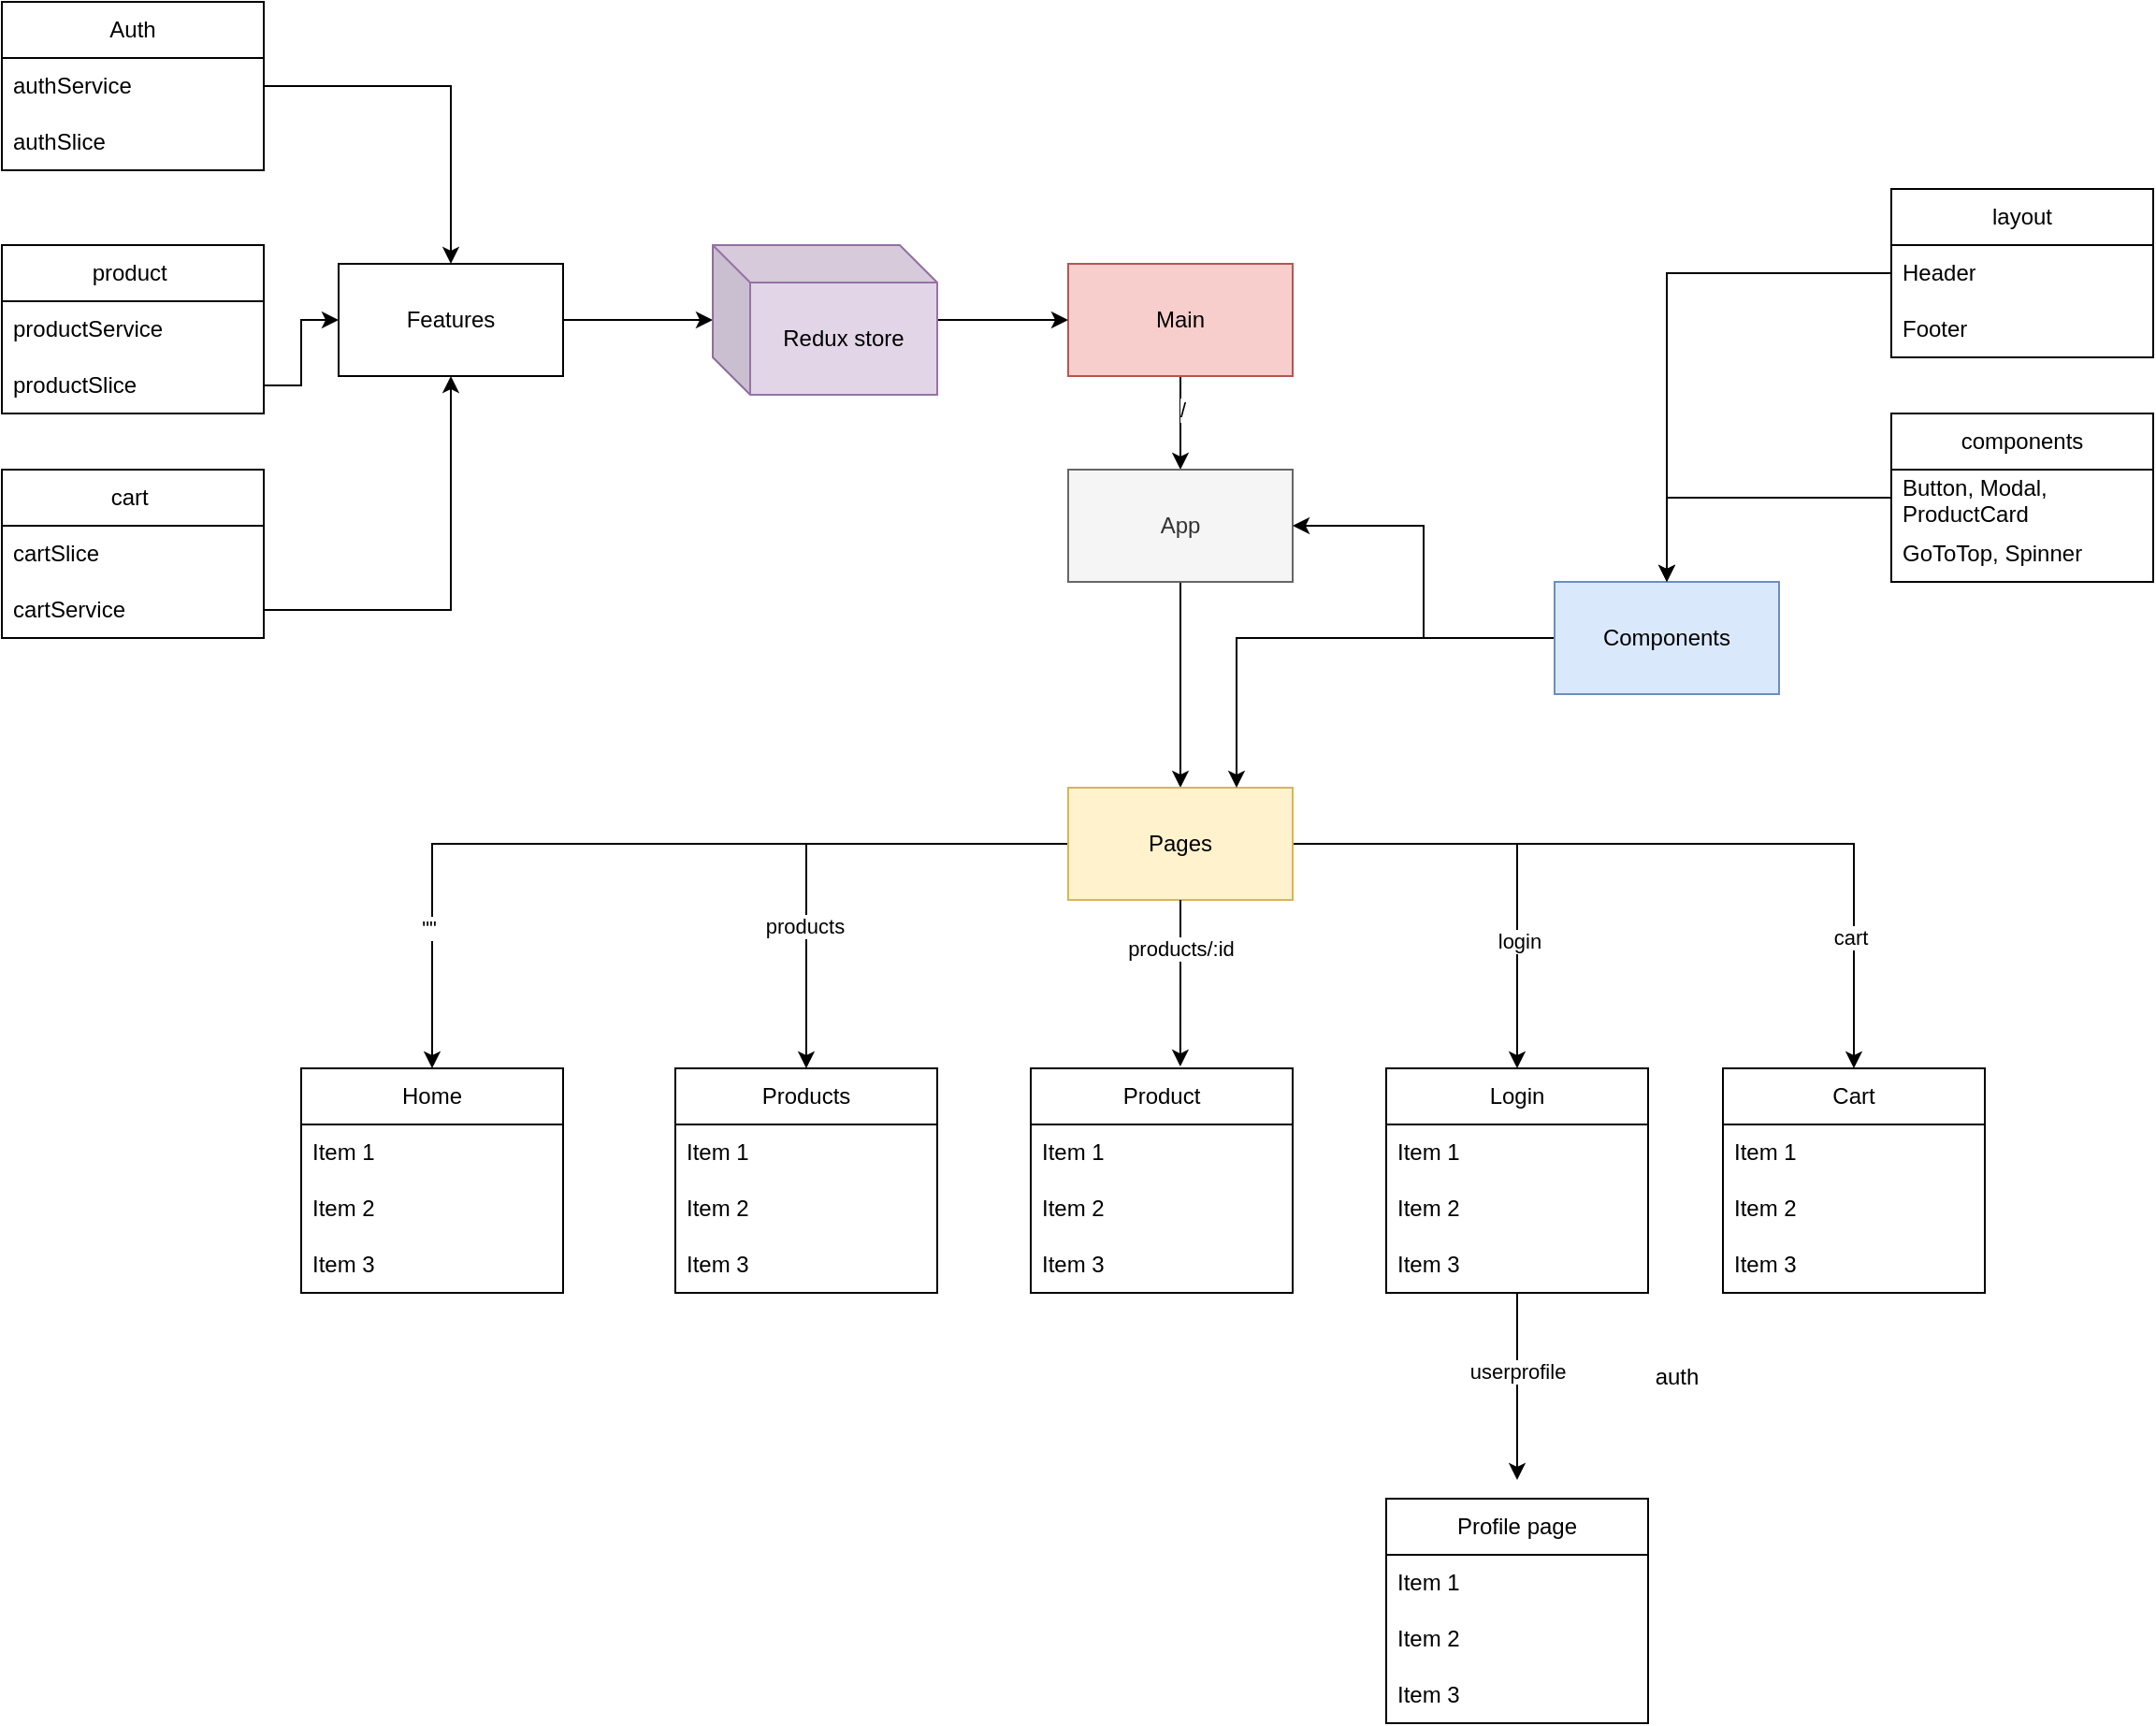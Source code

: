 <mxfile version="23.1.4" type="device">
  <diagram name="Page-1" id="5aWm3zN48h-_Tf-v67XO">
    <mxGraphModel dx="2449" dy="2105" grid="1" gridSize="10" guides="1" tooltips="1" connect="1" arrows="1" fold="1" page="1" pageScale="1" pageWidth="827" pageHeight="1169" math="0" shadow="0">
      <root>
        <mxCell id="0" />
        <mxCell id="1" parent="0" />
        <mxCell id="c6CzqOumU8H22PDUcd0Y-3" value="" style="edgeStyle=orthogonalEdgeStyle;rounded=0;orthogonalLoop=1;jettySize=auto;html=1;" edge="1" parent="1" source="c6CzqOumU8H22PDUcd0Y-1" target="c6CzqOumU8H22PDUcd0Y-2">
          <mxGeometry relative="1" as="geometry" />
        </mxCell>
        <mxCell id="c6CzqOumU8H22PDUcd0Y-59" value="/" style="edgeLabel;html=1;align=center;verticalAlign=middle;resizable=0;points=[];" vertex="1" connectable="0" parent="c6CzqOumU8H22PDUcd0Y-3">
          <mxGeometry x="-0.28" y="1" relative="1" as="geometry">
            <mxPoint as="offset" />
          </mxGeometry>
        </mxCell>
        <mxCell id="c6CzqOumU8H22PDUcd0Y-1" value="Main" style="rounded=0;whiteSpace=wrap;html=1;fillColor=#f8cecc;strokeColor=#b85450;" vertex="1" parent="1">
          <mxGeometry x="490" y="40" width="120" height="60" as="geometry" />
        </mxCell>
        <mxCell id="c6CzqOumU8H22PDUcd0Y-5" value="" style="edgeStyle=orthogonalEdgeStyle;rounded=0;orthogonalLoop=1;jettySize=auto;html=1;" edge="1" parent="1" source="c6CzqOumU8H22PDUcd0Y-2" target="c6CzqOumU8H22PDUcd0Y-4">
          <mxGeometry relative="1" as="geometry" />
        </mxCell>
        <mxCell id="c6CzqOumU8H22PDUcd0Y-2" value="App" style="rounded=0;whiteSpace=wrap;html=1;fillColor=#f5f5f5;strokeColor=#666666;fontColor=#333333;" vertex="1" parent="1">
          <mxGeometry x="490" y="150" width="120" height="60" as="geometry" />
        </mxCell>
        <mxCell id="c6CzqOumU8H22PDUcd0Y-10" style="edgeStyle=orthogonalEdgeStyle;rounded=0;orthogonalLoop=1;jettySize=auto;html=1;" edge="1" parent="1" source="c6CzqOumU8H22PDUcd0Y-4" target="c6CzqOumU8H22PDUcd0Y-6">
          <mxGeometry relative="1" as="geometry" />
        </mxCell>
        <mxCell id="c6CzqOumU8H22PDUcd0Y-54" value="&quot;&quot;" style="edgeLabel;html=1;align=center;verticalAlign=middle;resizable=0;points=[];" vertex="1" connectable="0" parent="c6CzqOumU8H22PDUcd0Y-10">
          <mxGeometry x="0.674" y="-2" relative="1" as="geometry">
            <mxPoint as="offset" />
          </mxGeometry>
        </mxCell>
        <mxCell id="c6CzqOumU8H22PDUcd0Y-29" style="edgeStyle=orthogonalEdgeStyle;rounded=0;orthogonalLoop=1;jettySize=auto;html=1;entryX=0.5;entryY=0;entryDx=0;entryDy=0;" edge="1" parent="1" source="c6CzqOumU8H22PDUcd0Y-4" target="c6CzqOumU8H22PDUcd0Y-12">
          <mxGeometry relative="1" as="geometry" />
        </mxCell>
        <mxCell id="c6CzqOumU8H22PDUcd0Y-55" value="products" style="edgeLabel;html=1;align=center;verticalAlign=middle;resizable=0;points=[];" vertex="1" connectable="0" parent="c6CzqOumU8H22PDUcd0Y-29">
          <mxGeometry x="0.415" y="-1" relative="1" as="geometry">
            <mxPoint as="offset" />
          </mxGeometry>
        </mxCell>
        <mxCell id="c6CzqOumU8H22PDUcd0Y-30" style="edgeStyle=orthogonalEdgeStyle;rounded=0;orthogonalLoop=1;jettySize=auto;html=1;entryX=0.5;entryY=0;entryDx=0;entryDy=0;" edge="1" parent="1" source="c6CzqOumU8H22PDUcd0Y-4" target="c6CzqOumU8H22PDUcd0Y-20">
          <mxGeometry relative="1" as="geometry" />
        </mxCell>
        <mxCell id="c6CzqOumU8H22PDUcd0Y-68" value="login" style="edgeLabel;html=1;align=center;verticalAlign=middle;resizable=0;points=[];" vertex="1" connectable="0" parent="c6CzqOumU8H22PDUcd0Y-30">
          <mxGeometry x="0.428" y="1" relative="1" as="geometry">
            <mxPoint as="offset" />
          </mxGeometry>
        </mxCell>
        <mxCell id="c6CzqOumU8H22PDUcd0Y-31" style="edgeStyle=orthogonalEdgeStyle;rounded=0;orthogonalLoop=1;jettySize=auto;html=1;entryX=0.5;entryY=0;entryDx=0;entryDy=0;" edge="1" parent="1" source="c6CzqOumU8H22PDUcd0Y-4" target="c6CzqOumU8H22PDUcd0Y-24">
          <mxGeometry relative="1" as="geometry" />
        </mxCell>
        <mxCell id="c6CzqOumU8H22PDUcd0Y-69" value="cart" style="edgeLabel;html=1;align=center;verticalAlign=middle;resizable=0;points=[];" vertex="1" connectable="0" parent="c6CzqOumU8H22PDUcd0Y-31">
          <mxGeometry x="0.665" y="-2" relative="1" as="geometry">
            <mxPoint as="offset" />
          </mxGeometry>
        </mxCell>
        <mxCell id="c6CzqOumU8H22PDUcd0Y-4" value="Pages" style="rounded=0;whiteSpace=wrap;html=1;fillColor=#fff2cc;strokeColor=#d6b656;" vertex="1" parent="1">
          <mxGeometry x="490" y="320" width="120" height="60" as="geometry" />
        </mxCell>
        <mxCell id="c6CzqOumU8H22PDUcd0Y-6" value="Home" style="swimlane;fontStyle=0;childLayout=stackLayout;horizontal=1;startSize=30;horizontalStack=0;resizeParent=1;resizeParentMax=0;resizeLast=0;collapsible=1;marginBottom=0;whiteSpace=wrap;html=1;" vertex="1" parent="1">
          <mxGeometry x="80" y="470" width="140" height="120" as="geometry" />
        </mxCell>
        <mxCell id="c6CzqOumU8H22PDUcd0Y-7" value="Item 1" style="text;strokeColor=none;fillColor=none;align=left;verticalAlign=middle;spacingLeft=4;spacingRight=4;overflow=hidden;points=[[0,0.5],[1,0.5]];portConstraint=eastwest;rotatable=0;whiteSpace=wrap;html=1;" vertex="1" parent="c6CzqOumU8H22PDUcd0Y-6">
          <mxGeometry y="30" width="140" height="30" as="geometry" />
        </mxCell>
        <mxCell id="c6CzqOumU8H22PDUcd0Y-8" value="Item 2" style="text;strokeColor=none;fillColor=none;align=left;verticalAlign=middle;spacingLeft=4;spacingRight=4;overflow=hidden;points=[[0,0.5],[1,0.5]];portConstraint=eastwest;rotatable=0;whiteSpace=wrap;html=1;" vertex="1" parent="c6CzqOumU8H22PDUcd0Y-6">
          <mxGeometry y="60" width="140" height="30" as="geometry" />
        </mxCell>
        <mxCell id="c6CzqOumU8H22PDUcd0Y-9" value="Item 3" style="text;strokeColor=none;fillColor=none;align=left;verticalAlign=middle;spacingLeft=4;spacingRight=4;overflow=hidden;points=[[0,0.5],[1,0.5]];portConstraint=eastwest;rotatable=0;whiteSpace=wrap;html=1;" vertex="1" parent="c6CzqOumU8H22PDUcd0Y-6">
          <mxGeometry y="90" width="140" height="30" as="geometry" />
        </mxCell>
        <mxCell id="c6CzqOumU8H22PDUcd0Y-12" value="Products" style="swimlane;fontStyle=0;childLayout=stackLayout;horizontal=1;startSize=30;horizontalStack=0;resizeParent=1;resizeParentMax=0;resizeLast=0;collapsible=1;marginBottom=0;whiteSpace=wrap;html=1;" vertex="1" parent="1">
          <mxGeometry x="280" y="470" width="140" height="120" as="geometry" />
        </mxCell>
        <mxCell id="c6CzqOumU8H22PDUcd0Y-13" value="Item 1" style="text;strokeColor=none;fillColor=none;align=left;verticalAlign=middle;spacingLeft=4;spacingRight=4;overflow=hidden;points=[[0,0.5],[1,0.5]];portConstraint=eastwest;rotatable=0;whiteSpace=wrap;html=1;" vertex="1" parent="c6CzqOumU8H22PDUcd0Y-12">
          <mxGeometry y="30" width="140" height="30" as="geometry" />
        </mxCell>
        <mxCell id="c6CzqOumU8H22PDUcd0Y-14" value="Item 2" style="text;strokeColor=none;fillColor=none;align=left;verticalAlign=middle;spacingLeft=4;spacingRight=4;overflow=hidden;points=[[0,0.5],[1,0.5]];portConstraint=eastwest;rotatable=0;whiteSpace=wrap;html=1;" vertex="1" parent="c6CzqOumU8H22PDUcd0Y-12">
          <mxGeometry y="60" width="140" height="30" as="geometry" />
        </mxCell>
        <mxCell id="c6CzqOumU8H22PDUcd0Y-15" value="Item 3" style="text;strokeColor=none;fillColor=none;align=left;verticalAlign=middle;spacingLeft=4;spacingRight=4;overflow=hidden;points=[[0,0.5],[1,0.5]];portConstraint=eastwest;rotatable=0;whiteSpace=wrap;html=1;" vertex="1" parent="c6CzqOumU8H22PDUcd0Y-12">
          <mxGeometry y="90" width="140" height="30" as="geometry" />
        </mxCell>
        <mxCell id="c6CzqOumU8H22PDUcd0Y-16" value="Product" style="swimlane;fontStyle=0;childLayout=stackLayout;horizontal=1;startSize=30;horizontalStack=0;resizeParent=1;resizeParentMax=0;resizeLast=0;collapsible=1;marginBottom=0;whiteSpace=wrap;html=1;" vertex="1" parent="1">
          <mxGeometry x="470" y="470" width="140" height="120" as="geometry" />
        </mxCell>
        <mxCell id="c6CzqOumU8H22PDUcd0Y-17" value="Item 1" style="text;strokeColor=none;fillColor=none;align=left;verticalAlign=middle;spacingLeft=4;spacingRight=4;overflow=hidden;points=[[0,0.5],[1,0.5]];portConstraint=eastwest;rotatable=0;whiteSpace=wrap;html=1;" vertex="1" parent="c6CzqOumU8H22PDUcd0Y-16">
          <mxGeometry y="30" width="140" height="30" as="geometry" />
        </mxCell>
        <mxCell id="c6CzqOumU8H22PDUcd0Y-18" value="Item 2" style="text;strokeColor=none;fillColor=none;align=left;verticalAlign=middle;spacingLeft=4;spacingRight=4;overflow=hidden;points=[[0,0.5],[1,0.5]];portConstraint=eastwest;rotatable=0;whiteSpace=wrap;html=1;" vertex="1" parent="c6CzqOumU8H22PDUcd0Y-16">
          <mxGeometry y="60" width="140" height="30" as="geometry" />
        </mxCell>
        <mxCell id="c6CzqOumU8H22PDUcd0Y-19" value="Item 3" style="text;strokeColor=none;fillColor=none;align=left;verticalAlign=middle;spacingLeft=4;spacingRight=4;overflow=hidden;points=[[0,0.5],[1,0.5]];portConstraint=eastwest;rotatable=0;whiteSpace=wrap;html=1;" vertex="1" parent="c6CzqOumU8H22PDUcd0Y-16">
          <mxGeometry y="90" width="140" height="30" as="geometry" />
        </mxCell>
        <mxCell id="c6CzqOumU8H22PDUcd0Y-62" style="edgeStyle=orthogonalEdgeStyle;rounded=0;orthogonalLoop=1;jettySize=auto;html=1;" edge="1" parent="1" source="c6CzqOumU8H22PDUcd0Y-20">
          <mxGeometry relative="1" as="geometry">
            <mxPoint x="730" y="690" as="targetPoint" />
          </mxGeometry>
        </mxCell>
        <mxCell id="c6CzqOumU8H22PDUcd0Y-70" value="userprofile" style="edgeLabel;html=1;align=center;verticalAlign=middle;resizable=0;points=[];" vertex="1" connectable="0" parent="c6CzqOumU8H22PDUcd0Y-62">
          <mxGeometry x="-0.177" relative="1" as="geometry">
            <mxPoint as="offset" />
          </mxGeometry>
        </mxCell>
        <mxCell id="c6CzqOumU8H22PDUcd0Y-20" value="Login" style="swimlane;fontStyle=0;childLayout=stackLayout;horizontal=1;startSize=30;horizontalStack=0;resizeParent=1;resizeParentMax=0;resizeLast=0;collapsible=1;marginBottom=0;whiteSpace=wrap;html=1;" vertex="1" parent="1">
          <mxGeometry x="660" y="470" width="140" height="120" as="geometry" />
        </mxCell>
        <mxCell id="c6CzqOumU8H22PDUcd0Y-21" value="Item 1" style="text;strokeColor=none;fillColor=none;align=left;verticalAlign=middle;spacingLeft=4;spacingRight=4;overflow=hidden;points=[[0,0.5],[1,0.5]];portConstraint=eastwest;rotatable=0;whiteSpace=wrap;html=1;" vertex="1" parent="c6CzqOumU8H22PDUcd0Y-20">
          <mxGeometry y="30" width="140" height="30" as="geometry" />
        </mxCell>
        <mxCell id="c6CzqOumU8H22PDUcd0Y-22" value="Item 2" style="text;strokeColor=none;fillColor=none;align=left;verticalAlign=middle;spacingLeft=4;spacingRight=4;overflow=hidden;points=[[0,0.5],[1,0.5]];portConstraint=eastwest;rotatable=0;whiteSpace=wrap;html=1;" vertex="1" parent="c6CzqOumU8H22PDUcd0Y-20">
          <mxGeometry y="60" width="140" height="30" as="geometry" />
        </mxCell>
        <mxCell id="c6CzqOumU8H22PDUcd0Y-23" value="Item 3" style="text;strokeColor=none;fillColor=none;align=left;verticalAlign=middle;spacingLeft=4;spacingRight=4;overflow=hidden;points=[[0,0.5],[1,0.5]];portConstraint=eastwest;rotatable=0;whiteSpace=wrap;html=1;" vertex="1" parent="c6CzqOumU8H22PDUcd0Y-20">
          <mxGeometry y="90" width="140" height="30" as="geometry" />
        </mxCell>
        <mxCell id="c6CzqOumU8H22PDUcd0Y-24" value="Cart" style="swimlane;fontStyle=0;childLayout=stackLayout;horizontal=1;startSize=30;horizontalStack=0;resizeParent=1;resizeParentMax=0;resizeLast=0;collapsible=1;marginBottom=0;whiteSpace=wrap;html=1;" vertex="1" parent="1">
          <mxGeometry x="840" y="470" width="140" height="120" as="geometry" />
        </mxCell>
        <mxCell id="c6CzqOumU8H22PDUcd0Y-25" value="Item 1" style="text;strokeColor=none;fillColor=none;align=left;verticalAlign=middle;spacingLeft=4;spacingRight=4;overflow=hidden;points=[[0,0.5],[1,0.5]];portConstraint=eastwest;rotatable=0;whiteSpace=wrap;html=1;" vertex="1" parent="c6CzqOumU8H22PDUcd0Y-24">
          <mxGeometry y="30" width="140" height="30" as="geometry" />
        </mxCell>
        <mxCell id="c6CzqOumU8H22PDUcd0Y-26" value="Item 2" style="text;strokeColor=none;fillColor=none;align=left;verticalAlign=middle;spacingLeft=4;spacingRight=4;overflow=hidden;points=[[0,0.5],[1,0.5]];portConstraint=eastwest;rotatable=0;whiteSpace=wrap;html=1;" vertex="1" parent="c6CzqOumU8H22PDUcd0Y-24">
          <mxGeometry y="60" width="140" height="30" as="geometry" />
        </mxCell>
        <mxCell id="c6CzqOumU8H22PDUcd0Y-27" value="Item 3" style="text;strokeColor=none;fillColor=none;align=left;verticalAlign=middle;spacingLeft=4;spacingRight=4;overflow=hidden;points=[[0,0.5],[1,0.5]];portConstraint=eastwest;rotatable=0;whiteSpace=wrap;html=1;" vertex="1" parent="c6CzqOumU8H22PDUcd0Y-24">
          <mxGeometry y="90" width="140" height="30" as="geometry" />
        </mxCell>
        <mxCell id="c6CzqOumU8H22PDUcd0Y-28" style="edgeStyle=orthogonalEdgeStyle;rounded=0;orthogonalLoop=1;jettySize=auto;html=1;entryX=0.571;entryY=-0.008;entryDx=0;entryDy=0;entryPerimeter=0;" edge="1" parent="1" source="c6CzqOumU8H22PDUcd0Y-4" target="c6CzqOumU8H22PDUcd0Y-16">
          <mxGeometry relative="1" as="geometry" />
        </mxCell>
        <mxCell id="c6CzqOumU8H22PDUcd0Y-60" value="products/:id" style="edgeLabel;html=1;align=center;verticalAlign=middle;resizable=0;points=[];" vertex="1" connectable="0" parent="c6CzqOumU8H22PDUcd0Y-28">
          <mxGeometry x="-0.428" relative="1" as="geometry">
            <mxPoint as="offset" />
          </mxGeometry>
        </mxCell>
        <mxCell id="c6CzqOumU8H22PDUcd0Y-50" style="edgeStyle=orthogonalEdgeStyle;rounded=0;orthogonalLoop=1;jettySize=auto;html=1;" edge="1" parent="1" source="c6CzqOumU8H22PDUcd0Y-32" target="c6CzqOumU8H22PDUcd0Y-33">
          <mxGeometry relative="1" as="geometry" />
        </mxCell>
        <mxCell id="c6CzqOumU8H22PDUcd0Y-32" value="Features" style="rounded=0;whiteSpace=wrap;html=1;" vertex="1" parent="1">
          <mxGeometry x="100" y="40" width="120" height="60" as="geometry" />
        </mxCell>
        <mxCell id="c6CzqOumU8H22PDUcd0Y-51" style="edgeStyle=orthogonalEdgeStyle;rounded=0;orthogonalLoop=1;jettySize=auto;html=1;entryX=0;entryY=0.5;entryDx=0;entryDy=0;" edge="1" parent="1" source="c6CzqOumU8H22PDUcd0Y-33" target="c6CzqOumU8H22PDUcd0Y-1">
          <mxGeometry relative="1" as="geometry" />
        </mxCell>
        <mxCell id="c6CzqOumU8H22PDUcd0Y-33" value="Redux store" style="shape=cube;whiteSpace=wrap;html=1;boundedLbl=1;backgroundOutline=1;darkOpacity=0.05;darkOpacity2=0.1;fillColor=#e1d5e7;strokeColor=#9673a6;" vertex="1" parent="1">
          <mxGeometry x="300" y="30" width="120" height="80" as="geometry" />
        </mxCell>
        <mxCell id="c6CzqOumU8H22PDUcd0Y-37" value="Auth" style="swimlane;fontStyle=0;childLayout=stackLayout;horizontal=1;startSize=30;horizontalStack=0;resizeParent=1;resizeParentMax=0;resizeLast=0;collapsible=1;marginBottom=0;whiteSpace=wrap;html=1;" vertex="1" parent="1">
          <mxGeometry x="-80" y="-100" width="140" height="90" as="geometry" />
        </mxCell>
        <mxCell id="c6CzqOumU8H22PDUcd0Y-38" value="authService" style="text;strokeColor=none;fillColor=none;align=left;verticalAlign=middle;spacingLeft=4;spacingRight=4;overflow=hidden;points=[[0,0.5],[1,0.5]];portConstraint=eastwest;rotatable=0;whiteSpace=wrap;html=1;" vertex="1" parent="c6CzqOumU8H22PDUcd0Y-37">
          <mxGeometry y="30" width="140" height="30" as="geometry" />
        </mxCell>
        <mxCell id="c6CzqOumU8H22PDUcd0Y-39" value="authSlice" style="text;strokeColor=none;fillColor=none;align=left;verticalAlign=middle;spacingLeft=4;spacingRight=4;overflow=hidden;points=[[0,0.5],[1,0.5]];portConstraint=eastwest;rotatable=0;whiteSpace=wrap;html=1;" vertex="1" parent="c6CzqOumU8H22PDUcd0Y-37">
          <mxGeometry y="60" width="140" height="30" as="geometry" />
        </mxCell>
        <mxCell id="c6CzqOumU8H22PDUcd0Y-41" value="product&amp;nbsp;" style="swimlane;fontStyle=0;childLayout=stackLayout;horizontal=1;startSize=30;horizontalStack=0;resizeParent=1;resizeParentMax=0;resizeLast=0;collapsible=1;marginBottom=0;whiteSpace=wrap;html=1;" vertex="1" parent="1">
          <mxGeometry x="-80" y="30" width="140" height="90" as="geometry" />
        </mxCell>
        <mxCell id="c6CzqOumU8H22PDUcd0Y-42" value="productService" style="text;strokeColor=none;fillColor=none;align=left;verticalAlign=middle;spacingLeft=4;spacingRight=4;overflow=hidden;points=[[0,0.5],[1,0.5]];portConstraint=eastwest;rotatable=0;whiteSpace=wrap;html=1;" vertex="1" parent="c6CzqOumU8H22PDUcd0Y-41">
          <mxGeometry y="30" width="140" height="30" as="geometry" />
        </mxCell>
        <mxCell id="c6CzqOumU8H22PDUcd0Y-43" value="productSlice" style="text;strokeColor=none;fillColor=none;align=left;verticalAlign=middle;spacingLeft=4;spacingRight=4;overflow=hidden;points=[[0,0.5],[1,0.5]];portConstraint=eastwest;rotatable=0;whiteSpace=wrap;html=1;" vertex="1" parent="c6CzqOumU8H22PDUcd0Y-41">
          <mxGeometry y="60" width="140" height="30" as="geometry" />
        </mxCell>
        <mxCell id="c6CzqOumU8H22PDUcd0Y-44" value="cart&amp;nbsp;" style="swimlane;fontStyle=0;childLayout=stackLayout;horizontal=1;startSize=30;horizontalStack=0;resizeParent=1;resizeParentMax=0;resizeLast=0;collapsible=1;marginBottom=0;whiteSpace=wrap;html=1;" vertex="1" parent="1">
          <mxGeometry x="-80" y="150" width="140" height="90" as="geometry" />
        </mxCell>
        <mxCell id="c6CzqOumU8H22PDUcd0Y-46" value="cartSlice" style="text;strokeColor=none;fillColor=none;align=left;verticalAlign=middle;spacingLeft=4;spacingRight=4;overflow=hidden;points=[[0,0.5],[1,0.5]];portConstraint=eastwest;rotatable=0;whiteSpace=wrap;html=1;" vertex="1" parent="c6CzqOumU8H22PDUcd0Y-44">
          <mxGeometry y="30" width="140" height="30" as="geometry" />
        </mxCell>
        <mxCell id="c6CzqOumU8H22PDUcd0Y-45" value="cartService" style="text;strokeColor=none;fillColor=none;align=left;verticalAlign=middle;spacingLeft=4;spacingRight=4;overflow=hidden;points=[[0,0.5],[1,0.5]];portConstraint=eastwest;rotatable=0;whiteSpace=wrap;html=1;" vertex="1" parent="c6CzqOumU8H22PDUcd0Y-44">
          <mxGeometry y="60" width="140" height="30" as="geometry" />
        </mxCell>
        <mxCell id="c6CzqOumU8H22PDUcd0Y-47" style="edgeStyle=orthogonalEdgeStyle;rounded=0;orthogonalLoop=1;jettySize=auto;html=1;entryX=0.5;entryY=0;entryDx=0;entryDy=0;" edge="1" parent="1" source="c6CzqOumU8H22PDUcd0Y-38" target="c6CzqOumU8H22PDUcd0Y-32">
          <mxGeometry relative="1" as="geometry" />
        </mxCell>
        <mxCell id="c6CzqOumU8H22PDUcd0Y-48" style="edgeStyle=orthogonalEdgeStyle;rounded=0;orthogonalLoop=1;jettySize=auto;html=1;" edge="1" parent="1" source="c6CzqOumU8H22PDUcd0Y-43" target="c6CzqOumU8H22PDUcd0Y-32">
          <mxGeometry relative="1" as="geometry" />
        </mxCell>
        <mxCell id="c6CzqOumU8H22PDUcd0Y-49" style="edgeStyle=orthogonalEdgeStyle;rounded=0;orthogonalLoop=1;jettySize=auto;html=1;entryX=0.5;entryY=1;entryDx=0;entryDy=0;" edge="1" parent="1" source="c6CzqOumU8H22PDUcd0Y-45" target="c6CzqOumU8H22PDUcd0Y-32">
          <mxGeometry relative="1" as="geometry" />
        </mxCell>
        <mxCell id="c6CzqOumU8H22PDUcd0Y-63" value="Profile page" style="swimlane;fontStyle=0;childLayout=stackLayout;horizontal=1;startSize=30;horizontalStack=0;resizeParent=1;resizeParentMax=0;resizeLast=0;collapsible=1;marginBottom=0;whiteSpace=wrap;html=1;" vertex="1" parent="1">
          <mxGeometry x="660" y="700" width="140" height="120" as="geometry" />
        </mxCell>
        <mxCell id="c6CzqOumU8H22PDUcd0Y-64" value="Item 1" style="text;strokeColor=none;fillColor=none;align=left;verticalAlign=middle;spacingLeft=4;spacingRight=4;overflow=hidden;points=[[0,0.5],[1,0.5]];portConstraint=eastwest;rotatable=0;whiteSpace=wrap;html=1;" vertex="1" parent="c6CzqOumU8H22PDUcd0Y-63">
          <mxGeometry y="30" width="140" height="30" as="geometry" />
        </mxCell>
        <mxCell id="c6CzqOumU8H22PDUcd0Y-65" value="Item 2" style="text;strokeColor=none;fillColor=none;align=left;verticalAlign=middle;spacingLeft=4;spacingRight=4;overflow=hidden;points=[[0,0.5],[1,0.5]];portConstraint=eastwest;rotatable=0;whiteSpace=wrap;html=1;" vertex="1" parent="c6CzqOumU8H22PDUcd0Y-63">
          <mxGeometry y="60" width="140" height="30" as="geometry" />
        </mxCell>
        <mxCell id="c6CzqOumU8H22PDUcd0Y-66" value="Item 3" style="text;strokeColor=none;fillColor=none;align=left;verticalAlign=middle;spacingLeft=4;spacingRight=4;overflow=hidden;points=[[0,0.5],[1,0.5]];portConstraint=eastwest;rotatable=0;whiteSpace=wrap;html=1;" vertex="1" parent="c6CzqOumU8H22PDUcd0Y-63">
          <mxGeometry y="90" width="140" height="30" as="geometry" />
        </mxCell>
        <mxCell id="c6CzqOumU8H22PDUcd0Y-67" value="auth" style="text;html=1;align=center;verticalAlign=middle;resizable=0;points=[];autosize=1;strokeColor=none;fillColor=none;" vertex="1" parent="1">
          <mxGeometry x="790" y="620" width="50" height="30" as="geometry" />
        </mxCell>
        <mxCell id="c6CzqOumU8H22PDUcd0Y-73" style="edgeStyle=orthogonalEdgeStyle;rounded=0;orthogonalLoop=1;jettySize=auto;html=1;entryX=0.75;entryY=0;entryDx=0;entryDy=0;" edge="1" parent="1" source="c6CzqOumU8H22PDUcd0Y-71" target="c6CzqOumU8H22PDUcd0Y-4">
          <mxGeometry relative="1" as="geometry" />
        </mxCell>
        <mxCell id="c6CzqOumU8H22PDUcd0Y-74" style="edgeStyle=orthogonalEdgeStyle;rounded=0;orthogonalLoop=1;jettySize=auto;html=1;entryX=1;entryY=0.5;entryDx=0;entryDy=0;" edge="1" parent="1" source="c6CzqOumU8H22PDUcd0Y-71" target="c6CzqOumU8H22PDUcd0Y-2">
          <mxGeometry relative="1" as="geometry" />
        </mxCell>
        <mxCell id="c6CzqOumU8H22PDUcd0Y-71" value="Components" style="rounded=0;whiteSpace=wrap;html=1;fillColor=#dae8fc;strokeColor=#6c8ebf;" vertex="1" parent="1">
          <mxGeometry x="750" y="210" width="120" height="60" as="geometry" />
        </mxCell>
        <mxCell id="c6CzqOumU8H22PDUcd0Y-81" style="edgeStyle=orthogonalEdgeStyle;rounded=0;orthogonalLoop=1;jettySize=auto;html=1;" edge="1" parent="1" source="c6CzqOumU8H22PDUcd0Y-76" target="c6CzqOumU8H22PDUcd0Y-71">
          <mxGeometry relative="1" as="geometry" />
        </mxCell>
        <mxCell id="c6CzqOumU8H22PDUcd0Y-76" value="layout" style="swimlane;fontStyle=0;childLayout=stackLayout;horizontal=1;startSize=30;horizontalStack=0;resizeParent=1;resizeParentMax=0;resizeLast=0;collapsible=1;marginBottom=0;whiteSpace=wrap;html=1;" vertex="1" parent="1">
          <mxGeometry x="930" width="140" height="90" as="geometry" />
        </mxCell>
        <mxCell id="c6CzqOumU8H22PDUcd0Y-77" value="Header" style="text;strokeColor=none;fillColor=none;align=left;verticalAlign=middle;spacingLeft=4;spacingRight=4;overflow=hidden;points=[[0,0.5],[1,0.5]];portConstraint=eastwest;rotatable=0;whiteSpace=wrap;html=1;" vertex="1" parent="c6CzqOumU8H22PDUcd0Y-76">
          <mxGeometry y="30" width="140" height="30" as="geometry" />
        </mxCell>
        <mxCell id="c6CzqOumU8H22PDUcd0Y-78" value="Footer" style="text;strokeColor=none;fillColor=none;align=left;verticalAlign=middle;spacingLeft=4;spacingRight=4;overflow=hidden;points=[[0,0.5],[1,0.5]];portConstraint=eastwest;rotatable=0;whiteSpace=wrap;html=1;" vertex="1" parent="c6CzqOumU8H22PDUcd0Y-76">
          <mxGeometry y="60" width="140" height="30" as="geometry" />
        </mxCell>
        <mxCell id="c6CzqOumU8H22PDUcd0Y-82" value="components" style="swimlane;fontStyle=0;childLayout=stackLayout;horizontal=1;startSize=30;horizontalStack=0;resizeParent=1;resizeParentMax=0;resizeLast=0;collapsible=1;marginBottom=0;whiteSpace=wrap;html=1;" vertex="1" parent="1">
          <mxGeometry x="930" y="120" width="140" height="90" as="geometry">
            <mxRectangle x="930" y="140" width="110" height="30" as="alternateBounds" />
          </mxGeometry>
        </mxCell>
        <mxCell id="c6CzqOumU8H22PDUcd0Y-83" value="Button, Modal, ProductCard" style="text;strokeColor=none;fillColor=none;align=left;verticalAlign=middle;spacingLeft=4;spacingRight=4;overflow=hidden;points=[[0,0.5],[1,0.5]];portConstraint=eastwest;rotatable=0;whiteSpace=wrap;html=1;" vertex="1" parent="c6CzqOumU8H22PDUcd0Y-82">
          <mxGeometry y="30" width="140" height="30" as="geometry" />
        </mxCell>
        <mxCell id="c6CzqOumU8H22PDUcd0Y-84" value="GoToTop, Spinner" style="text;strokeColor=none;fillColor=none;align=left;verticalAlign=middle;spacingLeft=4;spacingRight=4;overflow=hidden;points=[[0,0.5],[1,0.5]];portConstraint=eastwest;rotatable=0;whiteSpace=wrap;html=1;" vertex="1" parent="c6CzqOumU8H22PDUcd0Y-82">
          <mxGeometry y="60" width="140" height="30" as="geometry" />
        </mxCell>
        <mxCell id="c6CzqOumU8H22PDUcd0Y-86" style="edgeStyle=orthogonalEdgeStyle;rounded=0;orthogonalLoop=1;jettySize=auto;html=1;entryX=0.5;entryY=0;entryDx=0;entryDy=0;" edge="1" parent="1" source="c6CzqOumU8H22PDUcd0Y-83" target="c6CzqOumU8H22PDUcd0Y-71">
          <mxGeometry relative="1" as="geometry" />
        </mxCell>
      </root>
    </mxGraphModel>
  </diagram>
</mxfile>
